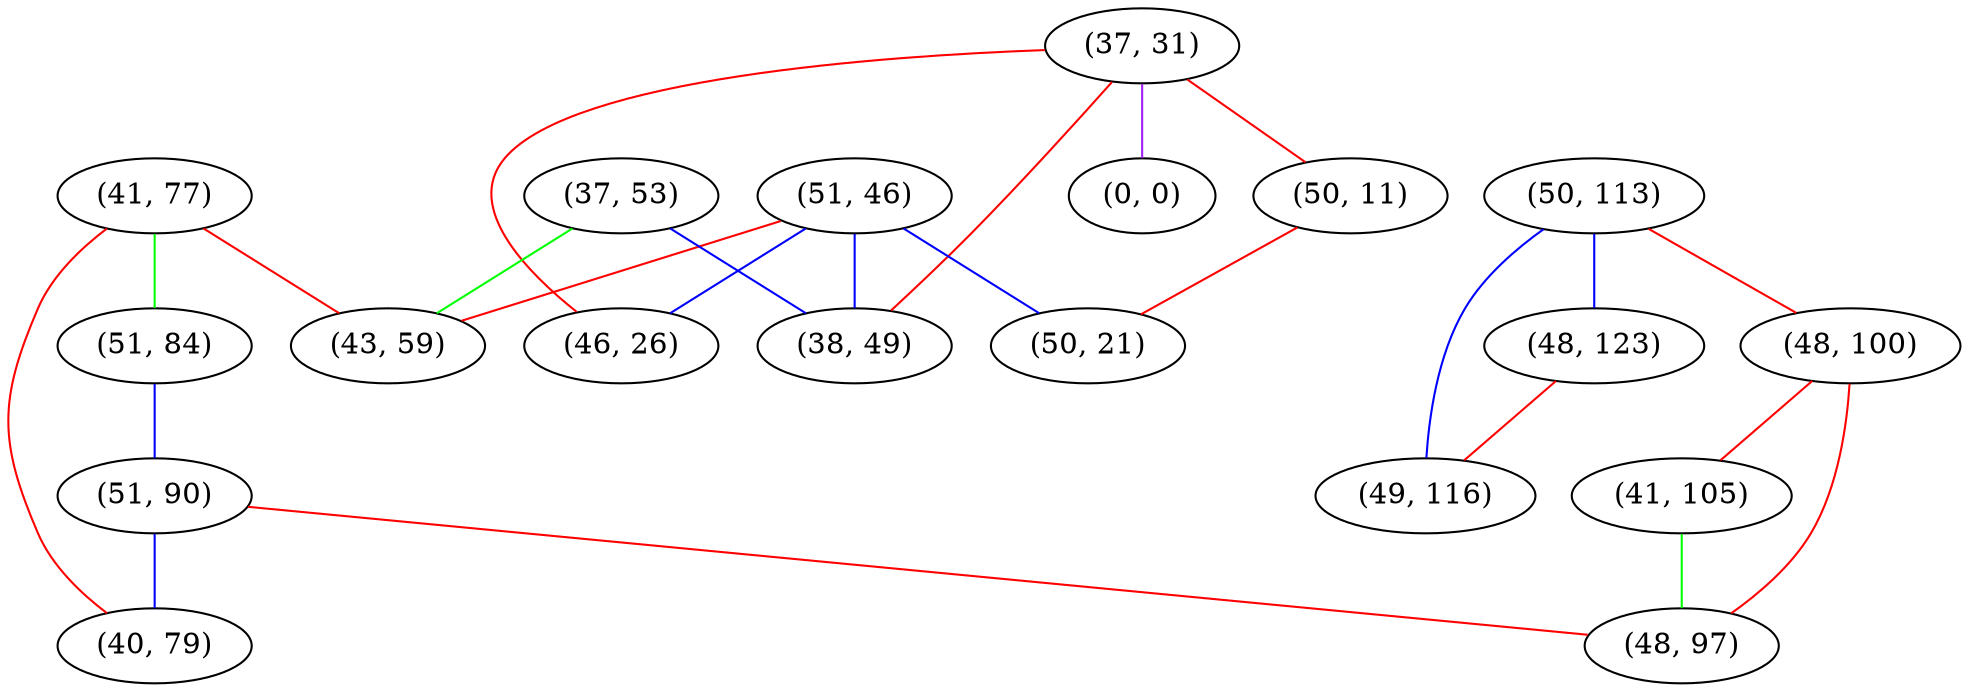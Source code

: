 graph "" {
"(50, 113)";
"(41, 77)";
"(37, 31)";
"(48, 100)";
"(51, 84)";
"(51, 90)";
"(41, 105)";
"(51, 46)";
"(48, 97)";
"(48, 123)";
"(46, 26)";
"(49, 116)";
"(37, 53)";
"(0, 0)";
"(38, 49)";
"(50, 11)";
"(50, 21)";
"(40, 79)";
"(43, 59)";
"(50, 113)" -- "(48, 123)"  [color=blue, key=0, weight=3];
"(50, 113)" -- "(49, 116)"  [color=blue, key=0, weight=3];
"(50, 113)" -- "(48, 100)"  [color=red, key=0, weight=1];
"(41, 77)" -- "(51, 84)"  [color=green, key=0, weight=2];
"(41, 77)" -- "(43, 59)"  [color=red, key=0, weight=1];
"(41, 77)" -- "(40, 79)"  [color=red, key=0, weight=1];
"(37, 31)" -- "(38, 49)"  [color=red, key=0, weight=1];
"(37, 31)" -- "(46, 26)"  [color=red, key=0, weight=1];
"(37, 31)" -- "(50, 11)"  [color=red, key=0, weight=1];
"(37, 31)" -- "(0, 0)"  [color=purple, key=0, weight=4];
"(48, 100)" -- "(48, 97)"  [color=red, key=0, weight=1];
"(48, 100)" -- "(41, 105)"  [color=red, key=0, weight=1];
"(51, 84)" -- "(51, 90)"  [color=blue, key=0, weight=3];
"(51, 90)" -- "(48, 97)"  [color=red, key=0, weight=1];
"(51, 90)" -- "(40, 79)"  [color=blue, key=0, weight=3];
"(41, 105)" -- "(48, 97)"  [color=green, key=0, weight=2];
"(51, 46)" -- "(38, 49)"  [color=blue, key=0, weight=3];
"(51, 46)" -- "(50, 21)"  [color=blue, key=0, weight=3];
"(51, 46)" -- "(46, 26)"  [color=blue, key=0, weight=3];
"(51, 46)" -- "(43, 59)"  [color=red, key=0, weight=1];
"(48, 123)" -- "(49, 116)"  [color=red, key=0, weight=1];
"(37, 53)" -- "(38, 49)"  [color=blue, key=0, weight=3];
"(37, 53)" -- "(43, 59)"  [color=green, key=0, weight=2];
"(50, 11)" -- "(50, 21)"  [color=red, key=0, weight=1];
}
